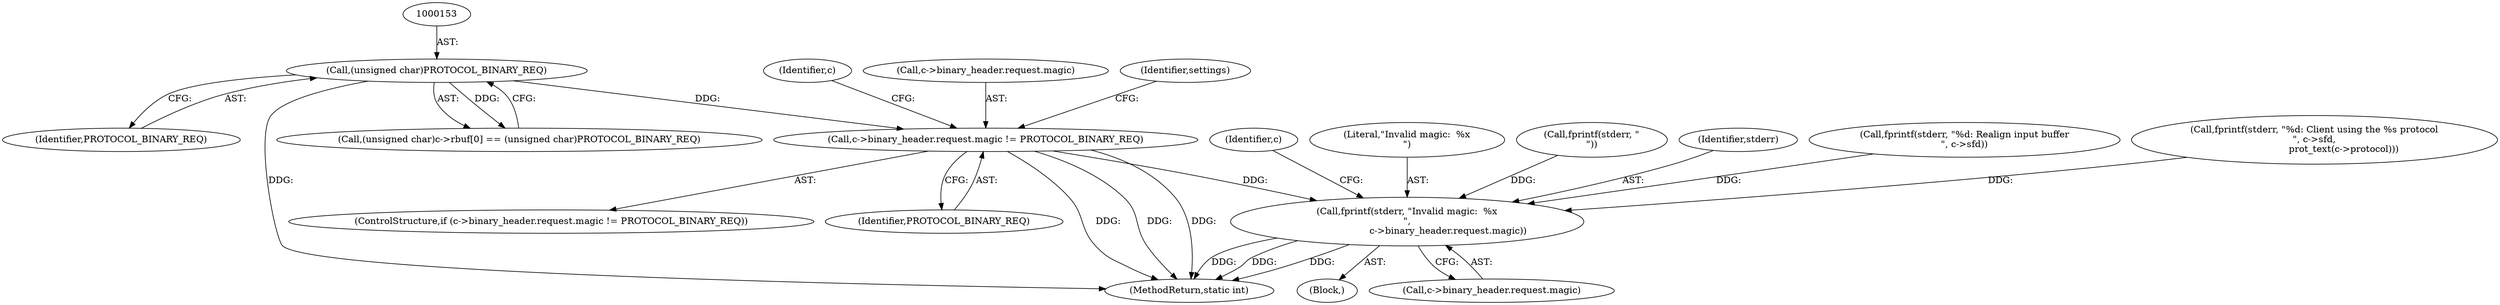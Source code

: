 digraph "0_memcached_75cc83685e103bc8ba380a57468c8f04413033f9@pointer" {
"1000355" [label="(Call,c->binary_header.request.magic != PROTOCOL_BINARY_REQ)"];
"1000152" [label="(Call,(unsigned char)PROTOCOL_BINARY_REQ)"];
"1000370" [label="(Call,fprintf(stderr, \"Invalid magic:  %x\n\",\n                            c->binary_header.request.magic))"];
"1000355" [label="(Call,c->binary_header.request.magic != PROTOCOL_BINARY_REQ)"];
"1000388" [label="(Identifier,c)"];
"1000369" [label="(Block,)"];
"1000354" [label="(ControlStructure,if (c->binary_header.request.magic != PROTOCOL_BINARY_REQ))"];
"1000381" [label="(Identifier,c)"];
"1000363" [label="(Identifier,PROTOCOL_BINARY_REQ)"];
"1000372" [label="(Literal,\"Invalid magic:  %x\n\")"];
"1000303" [label="(Call,fprintf(stderr, \"\n\"))"];
"1000371" [label="(Identifier,stderr)"];
"1000373" [label="(Call,c->binary_header.request.magic)"];
"1000144" [label="(Call,(unsigned char)c->rbuf[0] == (unsigned char)PROTOCOL_BINARY_REQ)"];
"1000241" [label="(Call,fprintf(stderr, \"%d: Realign input buffer\n\", c->sfd))"];
"1000175" [label="(Call,fprintf(stderr, \"%d: Client using the %s protocol\n\", c->sfd,\n                    prot_text(c->protocol)))"];
"1000356" [label="(Call,c->binary_header.request.magic)"];
"1000154" [label="(Identifier,PROTOCOL_BINARY_REQ)"];
"1000565" [label="(MethodReturn,static int)"];
"1000152" [label="(Call,(unsigned char)PROTOCOL_BINARY_REQ)"];
"1000367" [label="(Identifier,settings)"];
"1000370" [label="(Call,fprintf(stderr, \"Invalid magic:  %x\n\",\n                            c->binary_header.request.magic))"];
"1000355" -> "1000354"  [label="AST: "];
"1000355" -> "1000363"  [label="CFG: "];
"1000356" -> "1000355"  [label="AST: "];
"1000363" -> "1000355"  [label="AST: "];
"1000367" -> "1000355"  [label="CFG: "];
"1000388" -> "1000355"  [label="CFG: "];
"1000355" -> "1000565"  [label="DDG: "];
"1000355" -> "1000565"  [label="DDG: "];
"1000355" -> "1000565"  [label="DDG: "];
"1000152" -> "1000355"  [label="DDG: "];
"1000355" -> "1000370"  [label="DDG: "];
"1000152" -> "1000144"  [label="AST: "];
"1000152" -> "1000154"  [label="CFG: "];
"1000153" -> "1000152"  [label="AST: "];
"1000154" -> "1000152"  [label="AST: "];
"1000144" -> "1000152"  [label="CFG: "];
"1000152" -> "1000565"  [label="DDG: "];
"1000152" -> "1000144"  [label="DDG: "];
"1000370" -> "1000369"  [label="AST: "];
"1000370" -> "1000373"  [label="CFG: "];
"1000371" -> "1000370"  [label="AST: "];
"1000372" -> "1000370"  [label="AST: "];
"1000373" -> "1000370"  [label="AST: "];
"1000381" -> "1000370"  [label="CFG: "];
"1000370" -> "1000565"  [label="DDG: "];
"1000370" -> "1000565"  [label="DDG: "];
"1000370" -> "1000565"  [label="DDG: "];
"1000303" -> "1000370"  [label="DDG: "];
"1000175" -> "1000370"  [label="DDG: "];
"1000241" -> "1000370"  [label="DDG: "];
}
